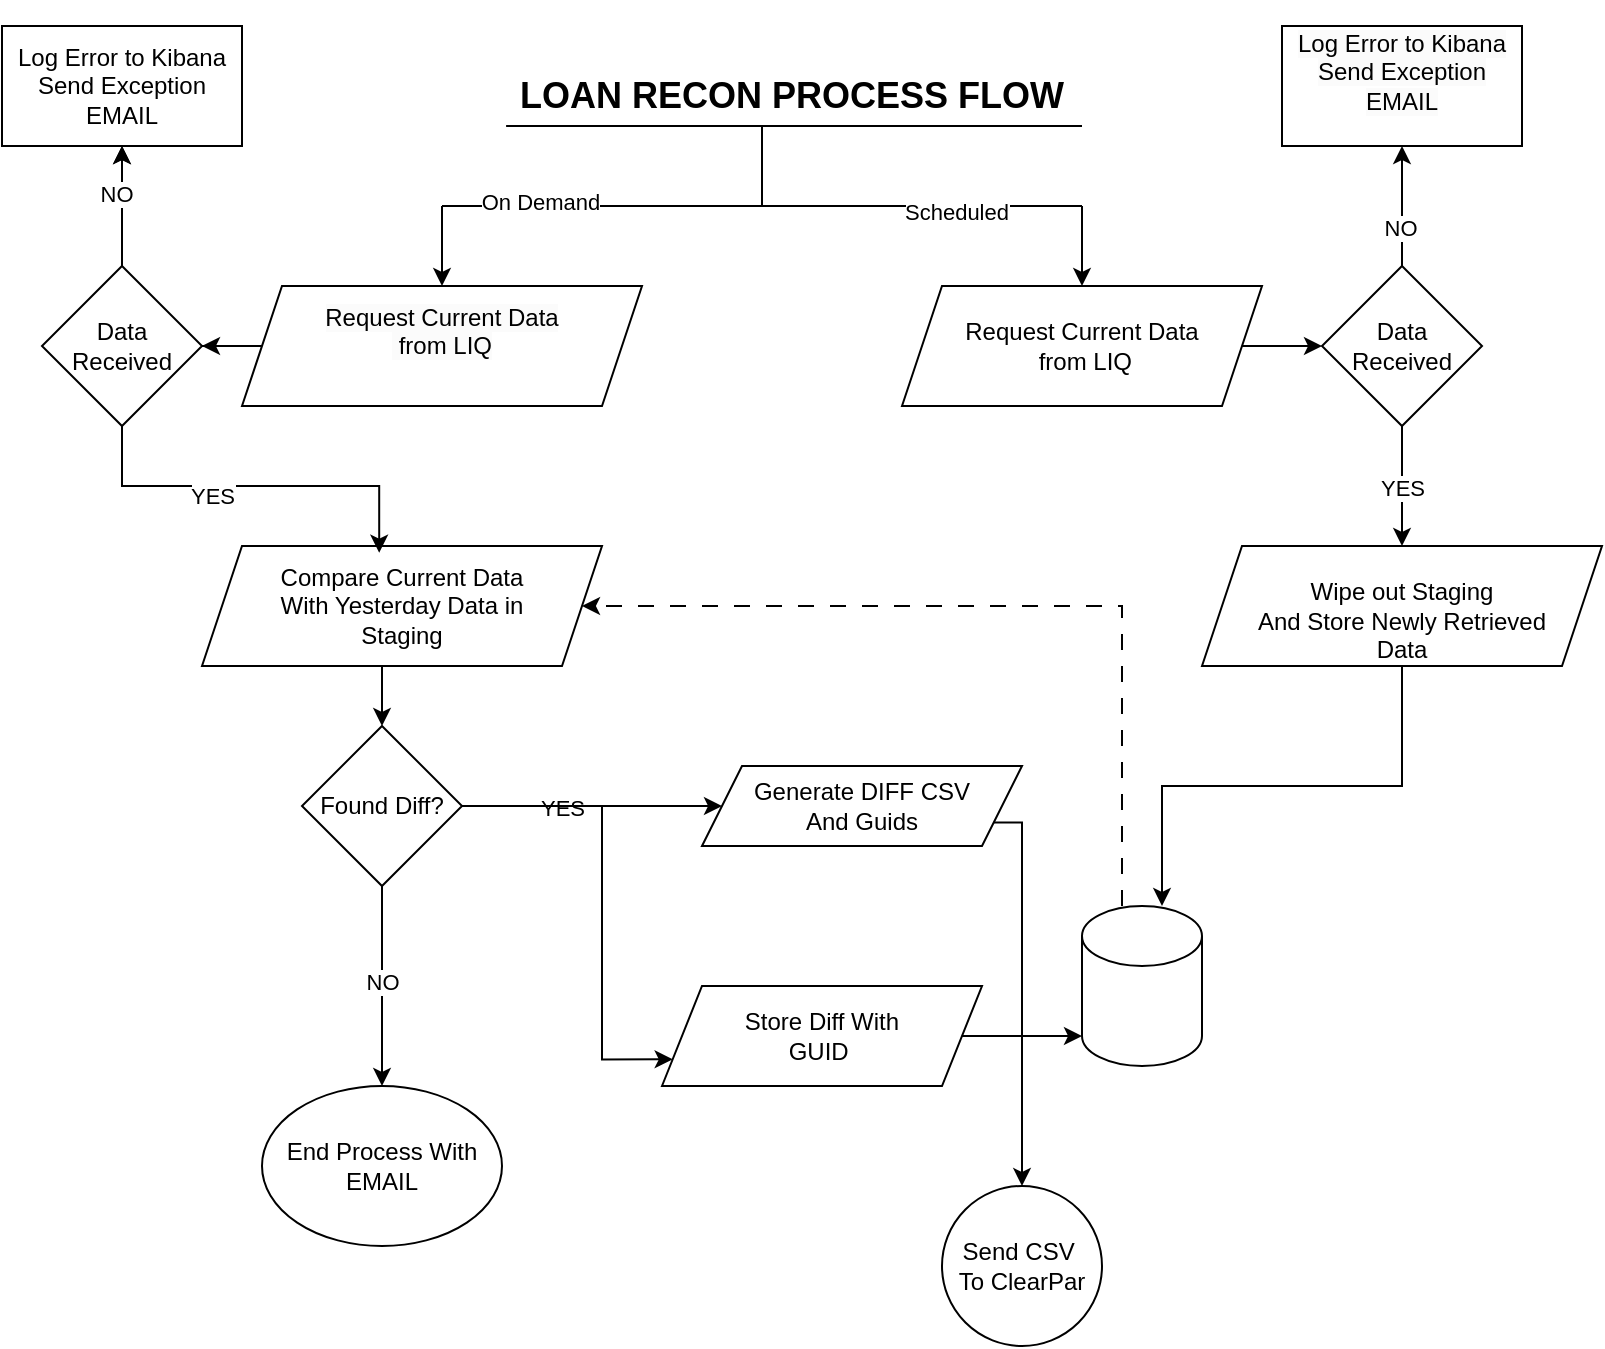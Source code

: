 <mxfile version="24.7.7">
  <diagram name="Page-1" id="L3JxdP-2ZCi0WRHCpeQN">
    <mxGraphModel dx="786" dy="469" grid="1" gridSize="10" guides="1" tooltips="1" connect="1" arrows="1" fold="1" page="1" pageScale="1" pageWidth="850" pageHeight="1100" math="0" shadow="0">
      <root>
        <mxCell id="0" />
        <mxCell id="1" parent="0" />
        <mxCell id="gGDRxfNEUpkAYpMpV2J8-1" value="&lt;h2&gt;LOAN RECON PROCESS FLOW&lt;/h2&gt;" style="text;strokeColor=none;align=center;fillColor=none;html=1;verticalAlign=middle;whiteSpace=wrap;rounded=0;" vertex="1" parent="1">
          <mxGeometry x="240" y="50" width="350" height="30" as="geometry" />
        </mxCell>
        <mxCell id="gGDRxfNEUpkAYpMpV2J8-2" value="" style="endArrow=none;html=1;rounded=0;" edge="1" parent="1">
          <mxGeometry width="50" height="50" relative="1" as="geometry">
            <mxPoint x="400" y="120" as="sourcePoint" />
            <mxPoint x="400" y="80" as="targetPoint" />
          </mxGeometry>
        </mxCell>
        <mxCell id="gGDRxfNEUpkAYpMpV2J8-3" value="" style="endArrow=none;html=1;rounded=0;exitX=0.063;exitY=1.089;exitDx=0;exitDy=0;exitPerimeter=0;" edge="1" parent="1">
          <mxGeometry width="50" height="50" relative="1" as="geometry">
            <mxPoint x="272.05" y="80.0" as="sourcePoint" />
            <mxPoint x="560" y="80" as="targetPoint" />
          </mxGeometry>
        </mxCell>
        <mxCell id="gGDRxfNEUpkAYpMpV2J8-7" value="" style="endArrow=none;html=1;rounded=0;" edge="1" parent="1">
          <mxGeometry width="50" height="50" relative="1" as="geometry">
            <mxPoint x="240" y="120" as="sourcePoint" />
            <mxPoint x="560" y="120" as="targetPoint" />
          </mxGeometry>
        </mxCell>
        <mxCell id="gGDRxfNEUpkAYpMpV2J8-41" value="On Demand" style="edgeLabel;html=1;align=center;verticalAlign=middle;resizable=0;points=[];" vertex="1" connectable="0" parent="gGDRxfNEUpkAYpMpV2J8-7">
          <mxGeometry x="-0.698" y="2" relative="1" as="geometry">
            <mxPoint as="offset" />
          </mxGeometry>
        </mxCell>
        <mxCell id="gGDRxfNEUpkAYpMpV2J8-42" value="Scheduled" style="edgeLabel;html=1;align=center;verticalAlign=middle;resizable=0;points=[];" vertex="1" connectable="0" parent="gGDRxfNEUpkAYpMpV2J8-7">
          <mxGeometry x="0.602" y="-3" relative="1" as="geometry">
            <mxPoint as="offset" />
          </mxGeometry>
        </mxCell>
        <mxCell id="gGDRxfNEUpkAYpMpV2J8-8" value="" style="endArrow=classic;html=1;rounded=0;" edge="1" parent="1">
          <mxGeometry width="50" height="50" relative="1" as="geometry">
            <mxPoint x="560" y="120" as="sourcePoint" />
            <mxPoint x="560" y="160" as="targetPoint" />
          </mxGeometry>
        </mxCell>
        <mxCell id="gGDRxfNEUpkAYpMpV2J8-9" value="" style="endArrow=classic;html=1;rounded=0;" edge="1" parent="1" target="gGDRxfNEUpkAYpMpV2J8-10">
          <mxGeometry width="50" height="50" relative="1" as="geometry">
            <mxPoint x="240" y="120" as="sourcePoint" />
            <mxPoint x="240" y="160" as="targetPoint" />
          </mxGeometry>
        </mxCell>
        <mxCell id="gGDRxfNEUpkAYpMpV2J8-28" style="edgeStyle=orthogonalEdgeStyle;rounded=0;orthogonalLoop=1;jettySize=auto;html=1;exitX=0;exitY=0.5;exitDx=0;exitDy=0;" edge="1" parent="1" source="gGDRxfNEUpkAYpMpV2J8-10" target="gGDRxfNEUpkAYpMpV2J8-12">
          <mxGeometry relative="1" as="geometry" />
        </mxCell>
        <mxCell id="gGDRxfNEUpkAYpMpV2J8-10" value="&#xa;&lt;span style=&quot;color: rgb(0, 0, 0); font-family: Helvetica; font-size: 12px; font-style: normal; font-variant-ligatures: normal; font-variant-caps: normal; font-weight: 400; letter-spacing: normal; orphans: 2; text-align: center; text-indent: 0px; text-transform: none; widows: 2; word-spacing: 0px; -webkit-text-stroke-width: 0px; white-space: normal; background-color: rgb(251, 251, 251); text-decoration-thickness: initial; text-decoration-style: initial; text-decoration-color: initial; display: inline !important; float: none;&quot;&gt;Request Current Data&lt;/span&gt;&lt;br style=&quot;forced-color-adjust: none; color: rgb(0, 0, 0); font-family: Helvetica; font-size: 12px; font-style: normal; font-variant-ligatures: normal; font-variant-caps: normal; font-weight: 400; letter-spacing: normal; orphans: 2; text-align: center; text-indent: 0px; text-transform: none; widows: 2; word-spacing: 0px; -webkit-text-stroke-width: 0px; white-space: normal; background-color: rgb(251, 251, 251); text-decoration-thickness: initial; text-decoration-style: initial; text-decoration-color: initial;&quot;&gt;&lt;span style=&quot;color: rgb(0, 0, 0); font-family: Helvetica; font-size: 12px; font-style: normal; font-variant-ligatures: normal; font-variant-caps: normal; font-weight: 400; letter-spacing: normal; orphans: 2; text-align: center; text-indent: 0px; text-transform: none; widows: 2; word-spacing: 0px; -webkit-text-stroke-width: 0px; white-space: normal; background-color: rgb(251, 251, 251); text-decoration-thickness: initial; text-decoration-style: initial; text-decoration-color: initial; display: inline !important; float: none;&quot;&gt;&amp;nbsp;from LIQ&lt;/span&gt;&#xa;&#xa;" style="shape=parallelogram;perimeter=parallelogramPerimeter;whiteSpace=wrap;html=1;fixedSize=1;" vertex="1" parent="1">
          <mxGeometry x="140" y="160" width="200" height="60" as="geometry" />
        </mxCell>
        <mxCell id="gGDRxfNEUpkAYpMpV2J8-25" style="edgeStyle=orthogonalEdgeStyle;rounded=0;orthogonalLoop=1;jettySize=auto;html=1;exitX=1;exitY=0.5;exitDx=0;exitDy=0;" edge="1" parent="1" source="gGDRxfNEUpkAYpMpV2J8-11" target="gGDRxfNEUpkAYpMpV2J8-16">
          <mxGeometry relative="1" as="geometry" />
        </mxCell>
        <mxCell id="gGDRxfNEUpkAYpMpV2J8-11" value="Request Current Data&lt;br&gt;&amp;nbsp;from LIQ" style="shape=parallelogram;perimeter=parallelogramPerimeter;whiteSpace=wrap;html=1;fixedSize=1;" vertex="1" parent="1">
          <mxGeometry x="470" y="160" width="180" height="60" as="geometry" />
        </mxCell>
        <mxCell id="gGDRxfNEUpkAYpMpV2J8-29" value="" style="edgeStyle=orthogonalEdgeStyle;rounded=0;orthogonalLoop=1;jettySize=auto;html=1;" edge="1" parent="1" source="gGDRxfNEUpkAYpMpV2J8-12" target="gGDRxfNEUpkAYpMpV2J8-14">
          <mxGeometry relative="1" as="geometry" />
        </mxCell>
        <mxCell id="gGDRxfNEUpkAYpMpV2J8-30" style="edgeStyle=orthogonalEdgeStyle;rounded=0;orthogonalLoop=1;jettySize=auto;html=1;exitX=0.5;exitY=0;exitDx=0;exitDy=0;entryX=0.5;entryY=1;entryDx=0;entryDy=0;" edge="1" parent="1" source="gGDRxfNEUpkAYpMpV2J8-12" target="gGDRxfNEUpkAYpMpV2J8-14">
          <mxGeometry relative="1" as="geometry" />
        </mxCell>
        <mxCell id="gGDRxfNEUpkAYpMpV2J8-43" value="NO" style="edgeLabel;html=1;align=center;verticalAlign=middle;resizable=0;points=[];" vertex="1" connectable="0" parent="gGDRxfNEUpkAYpMpV2J8-30">
          <mxGeometry x="0.211" y="3" relative="1" as="geometry">
            <mxPoint as="offset" />
          </mxGeometry>
        </mxCell>
        <mxCell id="gGDRxfNEUpkAYpMpV2J8-12" value="Data&lt;br&gt;Received" style="rhombus;whiteSpace=wrap;html=1;" vertex="1" parent="1">
          <mxGeometry x="40" y="150" width="80" height="80" as="geometry" />
        </mxCell>
        <mxCell id="gGDRxfNEUpkAYpMpV2J8-13" value="&#xa;&lt;span style=&quot;color: rgb(0, 0, 0); font-family: Helvetica; font-size: 12px; font-style: normal; font-variant-ligatures: normal; font-variant-caps: normal; font-weight: 400; letter-spacing: normal; orphans: 2; text-align: center; text-indent: 0px; text-transform: none; widows: 2; word-spacing: 0px; -webkit-text-stroke-width: 0px; white-space: normal; background-color: rgb(251, 251, 251); text-decoration-thickness: initial; text-decoration-style: initial; text-decoration-color: initial; display: inline !important; float: none;&quot;&gt;Log Error to Kibana&lt;/span&gt;&lt;br style=&quot;forced-color-adjust: none; color: rgb(0, 0, 0); font-family: Helvetica; font-size: 12px; font-style: normal; font-variant-ligatures: normal; font-variant-caps: normal; font-weight: 400; letter-spacing: normal; orphans: 2; text-align: center; text-indent: 0px; text-transform: none; widows: 2; word-spacing: 0px; -webkit-text-stroke-width: 0px; white-space: normal; background-color: rgb(251, 251, 251); text-decoration-thickness: initial; text-decoration-style: initial; text-decoration-color: initial;&quot;&gt;&lt;span style=&quot;color: rgb(0, 0, 0); font-family: Helvetica; font-size: 12px; font-style: normal; font-variant-ligatures: normal; font-variant-caps: normal; font-weight: 400; letter-spacing: normal; orphans: 2; text-align: center; text-indent: 0px; text-transform: none; widows: 2; word-spacing: 0px; -webkit-text-stroke-width: 0px; white-space: normal; background-color: rgb(251, 251, 251); text-decoration-thickness: initial; text-decoration-style: initial; text-decoration-color: initial; display: inline !important; float: none;&quot;&gt;Send Exception EMAIL&lt;/span&gt;&#xa;&#xa;" style="rounded=0;whiteSpace=wrap;html=1;" vertex="1" parent="1">
          <mxGeometry x="660" y="30" width="120" height="60" as="geometry" />
        </mxCell>
        <mxCell id="gGDRxfNEUpkAYpMpV2J8-14" value="Log Error to Kibana&lt;br&gt;Send Exception EMAIL" style="rounded=0;whiteSpace=wrap;html=1;" vertex="1" parent="1">
          <mxGeometry x="20" y="30" width="120" height="60" as="geometry" />
        </mxCell>
        <mxCell id="gGDRxfNEUpkAYpMpV2J8-34" style="edgeStyle=orthogonalEdgeStyle;rounded=0;orthogonalLoop=1;jettySize=auto;html=1;exitX=0.5;exitY=1;exitDx=0;exitDy=0;entryX=0.5;entryY=0;entryDx=0;entryDy=0;" edge="1" parent="1" source="gGDRxfNEUpkAYpMpV2J8-15" target="gGDRxfNEUpkAYpMpV2J8-22">
          <mxGeometry relative="1" as="geometry" />
        </mxCell>
        <mxCell id="gGDRxfNEUpkAYpMpV2J8-15" value="Compare Current Data&lt;br&gt;With Yesterday Data in&lt;br&gt;Staging" style="shape=parallelogram;perimeter=parallelogramPerimeter;whiteSpace=wrap;html=1;fixedSize=1;" vertex="1" parent="1">
          <mxGeometry x="120" y="290" width="200" height="60" as="geometry" />
        </mxCell>
        <mxCell id="gGDRxfNEUpkAYpMpV2J8-26" style="edgeStyle=orthogonalEdgeStyle;rounded=0;orthogonalLoop=1;jettySize=auto;html=1;exitX=0.5;exitY=0;exitDx=0;exitDy=0;entryX=0.5;entryY=1;entryDx=0;entryDy=0;" edge="1" parent="1" source="gGDRxfNEUpkAYpMpV2J8-16" target="gGDRxfNEUpkAYpMpV2J8-13">
          <mxGeometry relative="1" as="geometry" />
        </mxCell>
        <mxCell id="gGDRxfNEUpkAYpMpV2J8-45" value="NO" style="edgeLabel;html=1;align=center;verticalAlign=middle;resizable=0;points=[];" vertex="1" connectable="0" parent="gGDRxfNEUpkAYpMpV2J8-26">
          <mxGeometry x="-0.356" y="1" relative="1" as="geometry">
            <mxPoint as="offset" />
          </mxGeometry>
        </mxCell>
        <mxCell id="gGDRxfNEUpkAYpMpV2J8-27" style="edgeStyle=orthogonalEdgeStyle;rounded=0;orthogonalLoop=1;jettySize=auto;html=1;exitX=0.5;exitY=1;exitDx=0;exitDy=0;entryX=0.5;entryY=0;entryDx=0;entryDy=0;" edge="1" parent="1" source="gGDRxfNEUpkAYpMpV2J8-16" target="gGDRxfNEUpkAYpMpV2J8-17">
          <mxGeometry relative="1" as="geometry" />
        </mxCell>
        <mxCell id="gGDRxfNEUpkAYpMpV2J8-46" value="YES" style="edgeLabel;html=1;align=center;verticalAlign=middle;resizable=0;points=[];" vertex="1" connectable="0" parent="gGDRxfNEUpkAYpMpV2J8-27">
          <mxGeometry x="0.022" relative="1" as="geometry">
            <mxPoint as="offset" />
          </mxGeometry>
        </mxCell>
        <mxCell id="gGDRxfNEUpkAYpMpV2J8-16" value="Data&lt;br&gt;Received" style="rhombus;whiteSpace=wrap;html=1;" vertex="1" parent="1">
          <mxGeometry x="680" y="150" width="80" height="80" as="geometry" />
        </mxCell>
        <mxCell id="gGDRxfNEUpkAYpMpV2J8-32" style="edgeStyle=orthogonalEdgeStyle;rounded=0;orthogonalLoop=1;jettySize=auto;html=1;" edge="1" parent="1" source="gGDRxfNEUpkAYpMpV2J8-17" target="gGDRxfNEUpkAYpMpV2J8-18">
          <mxGeometry relative="1" as="geometry">
            <Array as="points">
              <mxPoint x="720" y="410" />
              <mxPoint x="600" y="410" />
            </Array>
          </mxGeometry>
        </mxCell>
        <mxCell id="gGDRxfNEUpkAYpMpV2J8-17" value="&lt;br&gt;Wipe out Staging&lt;br&gt;And Store Newly Retrieved&lt;br&gt;Data" style="shape=parallelogram;perimeter=parallelogramPerimeter;whiteSpace=wrap;html=1;fixedSize=1;" vertex="1" parent="1">
          <mxGeometry x="620" y="290" width="200" height="60" as="geometry" />
        </mxCell>
        <mxCell id="gGDRxfNEUpkAYpMpV2J8-18" value="" style="shape=cylinder3;whiteSpace=wrap;html=1;boundedLbl=1;backgroundOutline=1;size=15;" vertex="1" parent="1">
          <mxGeometry x="560" y="470" width="60" height="80" as="geometry" />
        </mxCell>
        <mxCell id="gGDRxfNEUpkAYpMpV2J8-52" style="edgeStyle=orthogonalEdgeStyle;rounded=0;orthogonalLoop=1;jettySize=auto;html=1;exitX=1;exitY=0.75;exitDx=0;exitDy=0;" edge="1" parent="1" source="gGDRxfNEUpkAYpMpV2J8-20">
          <mxGeometry relative="1" as="geometry">
            <mxPoint x="530" y="610" as="targetPoint" />
            <Array as="points">
              <mxPoint x="530" y="428" />
            </Array>
          </mxGeometry>
        </mxCell>
        <mxCell id="gGDRxfNEUpkAYpMpV2J8-20" value="Generate DIFF CSV&lt;br&gt;And Guids" style="shape=parallelogram;perimeter=parallelogramPerimeter;whiteSpace=wrap;html=1;fixedSize=1;" vertex="1" parent="1">
          <mxGeometry x="370" y="400" width="160" height="40" as="geometry" />
        </mxCell>
        <mxCell id="gGDRxfNEUpkAYpMpV2J8-21" value="Store Diff With&lt;br&gt;&amp;nbsp;GUID &amp;nbsp;" style="shape=parallelogram;perimeter=parallelogramPerimeter;whiteSpace=wrap;html=1;fixedSize=1;" vertex="1" parent="1">
          <mxGeometry x="350" y="510" width="160" height="50" as="geometry" />
        </mxCell>
        <mxCell id="gGDRxfNEUpkAYpMpV2J8-24" style="edgeStyle=orthogonalEdgeStyle;rounded=0;orthogonalLoop=1;jettySize=auto;html=1;entryX=0.5;entryY=0;entryDx=0;entryDy=0;" edge="1" parent="1" source="gGDRxfNEUpkAYpMpV2J8-22">
          <mxGeometry relative="1" as="geometry">
            <mxPoint x="210" y="560" as="targetPoint" />
          </mxGeometry>
        </mxCell>
        <mxCell id="gGDRxfNEUpkAYpMpV2J8-49" value="NO" style="edgeLabel;html=1;align=center;verticalAlign=middle;resizable=0;points=[];" vertex="1" connectable="0" parent="gGDRxfNEUpkAYpMpV2J8-24">
          <mxGeometry x="-0.053" relative="1" as="geometry">
            <mxPoint as="offset" />
          </mxGeometry>
        </mxCell>
        <mxCell id="gGDRxfNEUpkAYpMpV2J8-35" style="edgeStyle=orthogonalEdgeStyle;rounded=0;orthogonalLoop=1;jettySize=auto;html=1;entryX=0;entryY=0.5;entryDx=0;entryDy=0;" edge="1" parent="1" source="gGDRxfNEUpkAYpMpV2J8-22" target="gGDRxfNEUpkAYpMpV2J8-20">
          <mxGeometry relative="1" as="geometry">
            <Array as="points">
              <mxPoint x="280" y="420" />
              <mxPoint x="280" y="420" />
            </Array>
          </mxGeometry>
        </mxCell>
        <mxCell id="gGDRxfNEUpkAYpMpV2J8-50" value="YES" style="edgeLabel;html=1;align=center;verticalAlign=middle;resizable=0;points=[];" vertex="1" connectable="0" parent="gGDRxfNEUpkAYpMpV2J8-35">
          <mxGeometry x="-0.231" y="-1" relative="1" as="geometry">
            <mxPoint as="offset" />
          </mxGeometry>
        </mxCell>
        <mxCell id="gGDRxfNEUpkAYpMpV2J8-22" value="Found Diff?" style="rhombus;whiteSpace=wrap;html=1;" vertex="1" parent="1">
          <mxGeometry x="170" y="380" width="80" height="80" as="geometry" />
        </mxCell>
        <mxCell id="gGDRxfNEUpkAYpMpV2J8-31" style="edgeStyle=orthogonalEdgeStyle;rounded=0;orthogonalLoop=1;jettySize=auto;html=1;exitX=0.5;exitY=1;exitDx=0;exitDy=0;entryX=0.443;entryY=0.056;entryDx=0;entryDy=0;entryPerimeter=0;" edge="1" parent="1" source="gGDRxfNEUpkAYpMpV2J8-12" target="gGDRxfNEUpkAYpMpV2J8-15">
          <mxGeometry relative="1" as="geometry" />
        </mxCell>
        <mxCell id="gGDRxfNEUpkAYpMpV2J8-44" value="YES" style="edgeLabel;html=1;align=center;verticalAlign=middle;resizable=0;points=[];" vertex="1" connectable="0" parent="gGDRxfNEUpkAYpMpV2J8-31">
          <mxGeometry x="-0.226" y="-5" relative="1" as="geometry">
            <mxPoint as="offset" />
          </mxGeometry>
        </mxCell>
        <mxCell id="gGDRxfNEUpkAYpMpV2J8-37" style="edgeStyle=orthogonalEdgeStyle;rounded=0;orthogonalLoop=1;jettySize=auto;html=1;entryX=0;entryY=0.75;entryDx=0;entryDy=0;" edge="1" parent="1" target="gGDRxfNEUpkAYpMpV2J8-21">
          <mxGeometry relative="1" as="geometry">
            <mxPoint x="270" y="420" as="sourcePoint" />
            <mxPoint x="350" y="440" as="targetPoint" />
            <Array as="points">
              <mxPoint x="320" y="420" />
              <mxPoint x="320" y="547" />
            </Array>
          </mxGeometry>
        </mxCell>
        <mxCell id="gGDRxfNEUpkAYpMpV2J8-40" value="" style="endArrow=classic;html=1;rounded=0;entryX=1;entryY=0.5;entryDx=0;entryDy=0;dashed=1;dashPattern=8 8;" edge="1" parent="1" target="gGDRxfNEUpkAYpMpV2J8-15">
          <mxGeometry width="50" height="50" relative="1" as="geometry">
            <mxPoint x="580" y="470" as="sourcePoint" />
            <mxPoint x="630" y="420" as="targetPoint" />
            <Array as="points">
              <mxPoint x="580" y="320" />
            </Array>
          </mxGeometry>
        </mxCell>
        <mxCell id="gGDRxfNEUpkAYpMpV2J8-47" style="edgeStyle=orthogonalEdgeStyle;rounded=0;orthogonalLoop=1;jettySize=auto;html=1;entryX=0;entryY=1;entryDx=0;entryDy=-15;entryPerimeter=0;" edge="1" parent="1" source="gGDRxfNEUpkAYpMpV2J8-21" target="gGDRxfNEUpkAYpMpV2J8-18">
          <mxGeometry relative="1" as="geometry" />
        </mxCell>
        <mxCell id="gGDRxfNEUpkAYpMpV2J8-53" value="End Process With&lt;br&gt;EMAIL" style="ellipse;whiteSpace=wrap;html=1;" vertex="1" parent="1">
          <mxGeometry x="150" y="560" width="120" height="80" as="geometry" />
        </mxCell>
        <mxCell id="gGDRxfNEUpkAYpMpV2J8-54" value="Send CSV&amp;nbsp;&lt;br&gt;To ClearPar" style="ellipse;whiteSpace=wrap;html=1;aspect=fixed;" vertex="1" parent="1">
          <mxGeometry x="490" y="610" width="80" height="80" as="geometry" />
        </mxCell>
      </root>
    </mxGraphModel>
  </diagram>
</mxfile>
